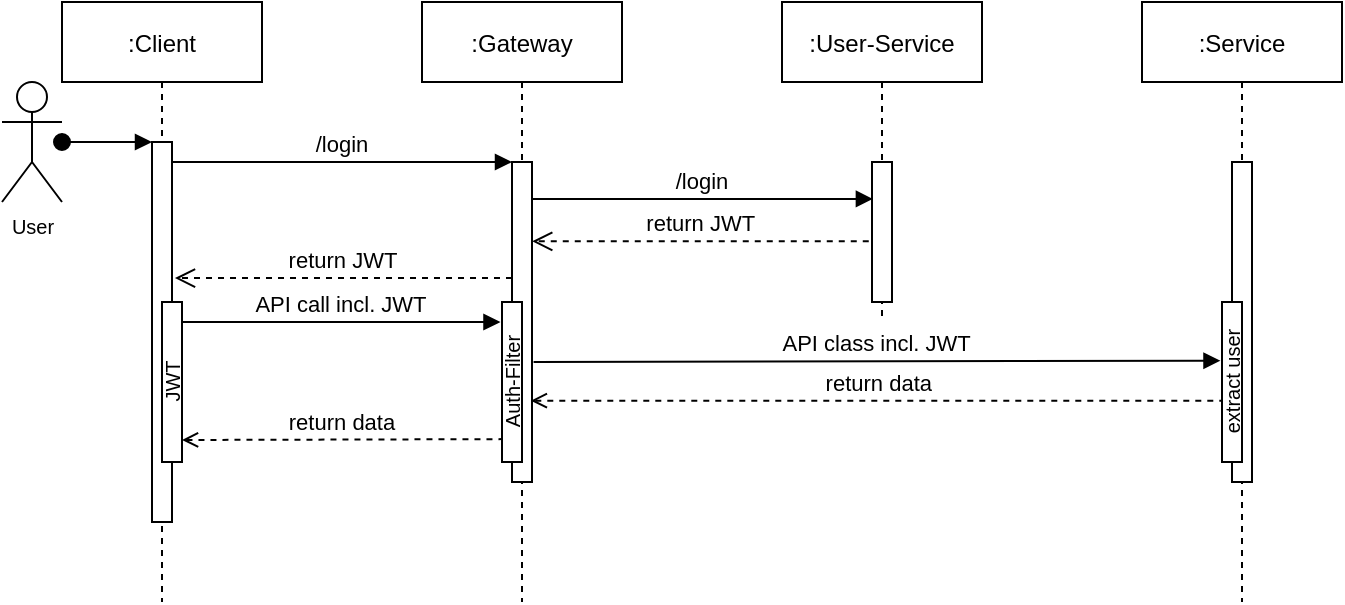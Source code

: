 <mxfile version="14.9.6" type="device"><diagram id="kgpKYQtTHZ0yAKxKKP6v" name="Page-1"><mxGraphModel dx="988" dy="545" grid="1" gridSize="10" guides="1" tooltips="1" connect="1" arrows="1" fold="1" page="1" pageScale="1" pageWidth="850" pageHeight="1100" math="0" shadow="0"><root><mxCell id="0"/><mxCell id="1" parent="0"/><mxCell id="3nuBFxr9cyL0pnOWT2aG-1" value=":Client" style="shape=umlLifeline;perimeter=lifelinePerimeter;container=1;collapsible=0;recursiveResize=0;rounded=0;shadow=0;strokeWidth=1;" parent="1" vertex="1"><mxGeometry x="120" y="80" width="100" height="300" as="geometry"/></mxCell><mxCell id="3nuBFxr9cyL0pnOWT2aG-2" value="" style="points=[];perimeter=orthogonalPerimeter;rounded=0;shadow=0;strokeWidth=1;" parent="3nuBFxr9cyL0pnOWT2aG-1" vertex="1"><mxGeometry x="45" y="70" width="10" height="190" as="geometry"/></mxCell><mxCell id="3nuBFxr9cyL0pnOWT2aG-3" value="" style="verticalAlign=bottom;startArrow=oval;endArrow=block;startSize=8;shadow=0;strokeWidth=1;" parent="3nuBFxr9cyL0pnOWT2aG-1" target="3nuBFxr9cyL0pnOWT2aG-2" edge="1"><mxGeometry relative="1" as="geometry"><mxPoint y="70" as="sourcePoint"/></mxGeometry></mxCell><mxCell id="3nuBFxr9cyL0pnOWT2aG-4" value="JWT" style="points=[];perimeter=orthogonalPerimeter;rounded=0;shadow=0;strokeWidth=1;html=1;horizontal=0;fontSize=10;" parent="3nuBFxr9cyL0pnOWT2aG-1" vertex="1"><mxGeometry x="50" y="150" width="10" height="80" as="geometry"/></mxCell><mxCell id="3nuBFxr9cyL0pnOWT2aG-5" value=":Gateway" style="shape=umlLifeline;perimeter=lifelinePerimeter;container=1;collapsible=0;recursiveResize=0;rounded=0;shadow=0;strokeWidth=1;" parent="1" vertex="1"><mxGeometry x="300" y="80" width="100" height="300" as="geometry"/></mxCell><mxCell id="3nuBFxr9cyL0pnOWT2aG-6" value="" style="points=[];perimeter=orthogonalPerimeter;rounded=0;shadow=0;strokeWidth=1;" parent="3nuBFxr9cyL0pnOWT2aG-5" vertex="1"><mxGeometry x="45" y="80" width="10" height="160" as="geometry"/></mxCell><mxCell id="3nuBFxr9cyL0pnOWT2aG-8" value="/login" style="verticalAlign=bottom;endArrow=block;entryX=0;entryY=0;shadow=0;strokeWidth=1;" parent="1" source="3nuBFxr9cyL0pnOWT2aG-2" target="3nuBFxr9cyL0pnOWT2aG-6" edge="1"><mxGeometry relative="1" as="geometry"><mxPoint x="275" y="160" as="sourcePoint"/></mxGeometry></mxCell><mxCell id="3nuBFxr9cyL0pnOWT2aG-10" value="return data" style="verticalAlign=bottom;endArrow=none;dashed=1;endSize=8;exitX=1;exitY=0.95;shadow=0;strokeWidth=1;startArrow=open;startFill=0;endFill=0;entryX=-0.007;entryY=0.832;entryDx=0;entryDy=0;entryPerimeter=0;" parent="1" edge="1"><mxGeometry relative="1" as="geometry"><mxPoint x="339.93" y="298.56" as="targetPoint"/><mxPoint x="180" y="299.0" as="sourcePoint"/></mxGeometry></mxCell><mxCell id="Kdm4IJiCVgdSHa-FANl1-2" value=":User-Service" style="shape=umlLifeline;perimeter=lifelinePerimeter;container=1;collapsible=0;recursiveResize=0;rounded=0;shadow=0;strokeWidth=1;" vertex="1" parent="1"><mxGeometry x="480" y="80" width="100" height="160" as="geometry"/></mxCell><mxCell id="Kdm4IJiCVgdSHa-FANl1-3" value="" style="points=[];perimeter=orthogonalPerimeter;rounded=0;shadow=0;strokeWidth=1;" vertex="1" parent="Kdm4IJiCVgdSHa-FANl1-2"><mxGeometry x="45" y="80" width="10" height="70" as="geometry"/></mxCell><mxCell id="Kdm4IJiCVgdSHa-FANl1-4" value=":Service" style="shape=umlLifeline;perimeter=lifelinePerimeter;container=1;collapsible=0;recursiveResize=0;rounded=0;shadow=0;strokeWidth=1;" vertex="1" parent="1"><mxGeometry x="660" y="80" width="100" height="300" as="geometry"/></mxCell><mxCell id="Kdm4IJiCVgdSHa-FANl1-5" value="" style="points=[];perimeter=orthogonalPerimeter;rounded=0;shadow=0;strokeWidth=1;" vertex="1" parent="Kdm4IJiCVgdSHa-FANl1-4"><mxGeometry x="45" y="80" width="10" height="160" as="geometry"/></mxCell><mxCell id="Kdm4IJiCVgdSHa-FANl1-6" value="/login" style="verticalAlign=bottom;endArrow=block;entryX=0.045;entryY=0.121;shadow=0;strokeWidth=1;entryDx=0;entryDy=0;entryPerimeter=0;" edge="1" parent="1"><mxGeometry relative="1" as="geometry"><mxPoint x="355" y="178.47" as="sourcePoint"/><mxPoint x="525.45" y="178.47" as="targetPoint"/></mxGeometry></mxCell><mxCell id="Kdm4IJiCVgdSHa-FANl1-7" value="return JWT" style="verticalAlign=bottom;endArrow=open;dashed=1;endSize=8;exitX=-0.162;exitY=0.298;shadow=0;strokeWidth=1;exitDx=0;exitDy=0;exitPerimeter=0;entryX=1.01;entryY=0.298;entryDx=0;entryDy=0;entryPerimeter=0;" edge="1" parent="1"><mxGeometry relative="1" as="geometry"><mxPoint x="355.1" y="199.68" as="targetPoint"/><mxPoint x="523.38" y="199.68" as="sourcePoint"/></mxGeometry></mxCell><mxCell id="Kdm4IJiCVgdSHa-FANl1-8" value="return JWT" style="verticalAlign=bottom;endArrow=open;dashed=1;endSize=8;shadow=0;strokeWidth=1;entryX=1.148;entryY=0.358;entryDx=0;entryDy=0;entryPerimeter=0;jumpSize=6;" edge="1" parent="1" target="3nuBFxr9cyL0pnOWT2aG-2"><mxGeometry relative="1" as="geometry"><mxPoint x="179.24" y="218.2" as="targetPoint"/><mxPoint x="345" y="218" as="sourcePoint"/></mxGeometry></mxCell><mxCell id="Kdm4IJiCVgdSHa-FANl1-9" value="API call incl. JWT" style="verticalAlign=bottom;endArrow=block;shadow=0;strokeWidth=1;entryX=-0.076;entryY=0.125;entryDx=0;entryDy=0;entryPerimeter=0;" edge="1" parent="1" target="Kdm4IJiCVgdSHa-FANl1-11"><mxGeometry relative="1" as="geometry"><mxPoint x="180" y="240" as="sourcePoint"/><mxPoint x="344.76" y="239.8" as="targetPoint"/></mxGeometry></mxCell><mxCell id="Kdm4IJiCVgdSHa-FANl1-10" value="API class incl. JWT" style="verticalAlign=bottom;endArrow=block;shadow=0;strokeWidth=1;exitX=1.079;exitY=0.625;exitDx=0;exitDy=0;exitPerimeter=0;entryX=-0.076;entryY=0.367;entryDx=0;entryDy=0;entryPerimeter=0;" edge="1" parent="1" source="3nuBFxr9cyL0pnOWT2aG-6" target="Kdm4IJiCVgdSHa-FANl1-14"><mxGeometry relative="1" as="geometry"><mxPoint x="360" y="260" as="sourcePoint"/><mxPoint x="520" y="260" as="targetPoint"/></mxGeometry></mxCell><mxCell id="Kdm4IJiCVgdSHa-FANl1-11" value="Auth-Filter" style="points=[];perimeter=orthogonalPerimeter;rounded=0;shadow=0;strokeWidth=1;html=1;horizontal=0;fontSize=10;" vertex="1" parent="1"><mxGeometry x="340" y="230" width="10" height="80" as="geometry"/></mxCell><mxCell id="Kdm4IJiCVgdSHa-FANl1-13" value="return data" style="verticalAlign=bottom;endArrow=none;dashed=1;endSize=8;shadow=0;strokeWidth=1;startArrow=open;startFill=0;endFill=0;entryX=0.2;entryY=0.617;entryDx=0;entryDy=0;entryPerimeter=0;exitX=1.441;exitY=0.617;exitDx=0;exitDy=0;exitPerimeter=0;" edge="1" parent="1" source="Kdm4IJiCVgdSHa-FANl1-11" target="Kdm4IJiCVgdSHa-FANl1-14"><mxGeometry relative="1" as="geometry"><mxPoint x="519.93" y="280.0" as="targetPoint"/><mxPoint x="360" y="279" as="sourcePoint"/></mxGeometry></mxCell><mxCell id="Kdm4IJiCVgdSHa-FANl1-14" value="extract user" style="points=[];perimeter=orthogonalPerimeter;rounded=0;shadow=0;strokeWidth=1;html=1;horizontal=0;fontSize=10;" vertex="1" parent="1"><mxGeometry x="700" y="230" width="10" height="80" as="geometry"/></mxCell><mxCell id="Kdm4IJiCVgdSHa-FANl1-15" value="User" style="shape=umlActor;verticalLabelPosition=bottom;verticalAlign=top;html=1;outlineConnect=0;fontSize=10;" vertex="1" parent="1"><mxGeometry x="90" y="120" width="30" height="60" as="geometry"/></mxCell></root></mxGraphModel></diagram></mxfile>